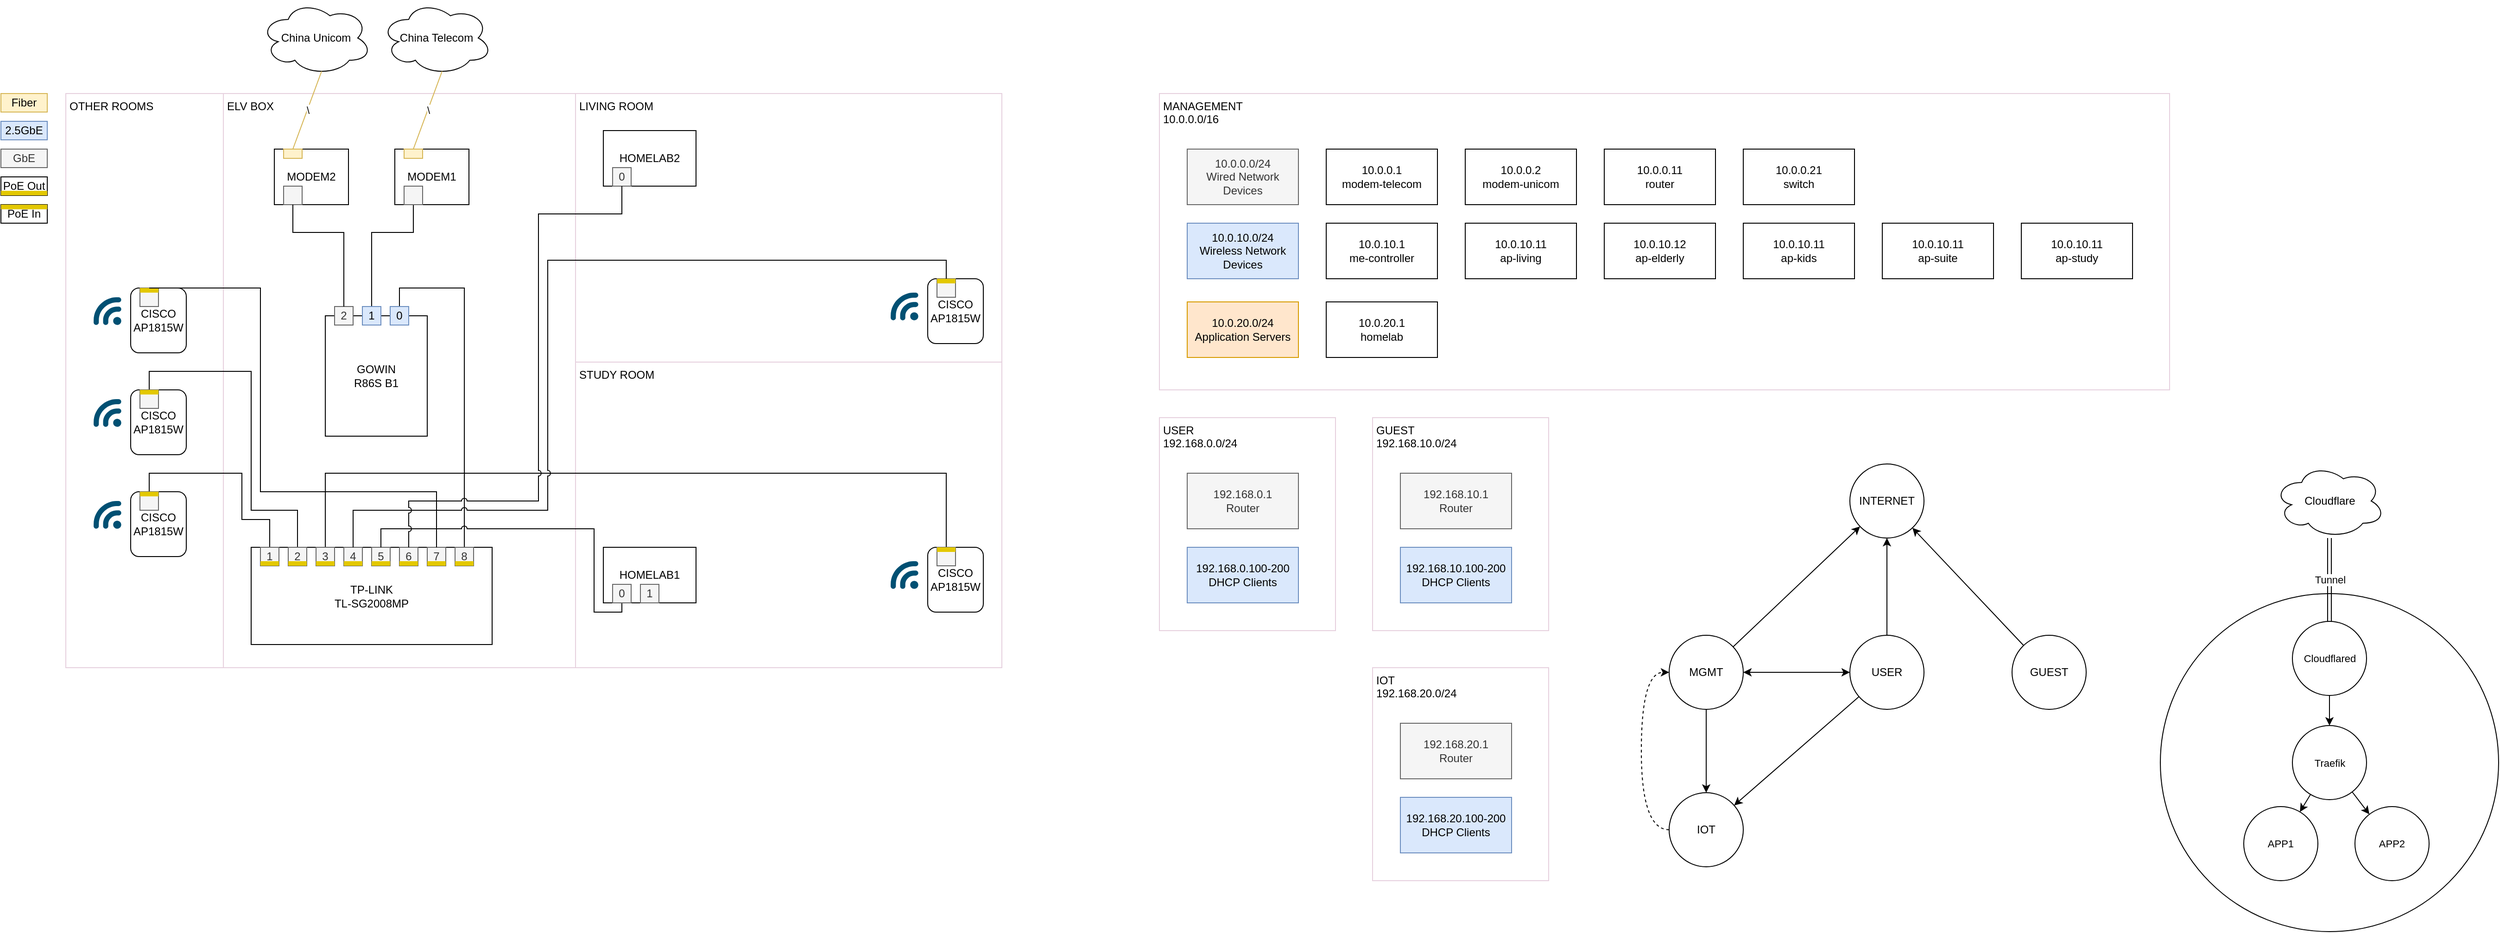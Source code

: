 <mxfile version="26.2.9">
  <diagram name="Page-1" id="4g-qvIRGMt3wK4kJi0Rc">
    <mxGraphModel dx="-912" dy="711" grid="1" gridSize="10" guides="1" tooltips="1" connect="1" arrows="1" fold="1" page="1" pageScale="1" pageWidth="850" pageHeight="1100" math="0" shadow="0">
      <root>
        <mxCell id="0" />
        <mxCell id="1" parent="0" />
        <mxCell id="gCSYJFR2rlIB1pH0KBqx-197" value="OTHER ROOMS" style="rounded=0;whiteSpace=wrap;html=1;verticalAlign=top;align=left;spacingLeft=2;strokeColor=#E6D0DE;" parent="1" vertex="1">
          <mxGeometry x="1810" y="150" width="170" height="620" as="geometry" />
        </mxCell>
        <mxCell id="gCSYJFR2rlIB1pH0KBqx-134" value="STUDY ROOM" style="rounded=0;whiteSpace=wrap;html=1;align=left;verticalAlign=top;spacingLeft=2;strokeColor=#E6D0DE;" parent="1" vertex="1">
          <mxGeometry x="2360" y="440" width="460" height="330" as="geometry" />
        </mxCell>
        <mxCell id="gCSYJFR2rlIB1pH0KBqx-67" value="ELV BOX" style="rounded=0;whiteSpace=wrap;html=1;verticalAlign=top;align=left;spacingLeft=2;strokeColor=#E6D0DE;" parent="1" vertex="1">
          <mxGeometry x="1980" y="150" width="380" height="620" as="geometry" />
        </mxCell>
        <mxCell id="gCSYJFR2rlIB1pH0KBqx-35" value="China Telecom" style="ellipse;shape=cloud;whiteSpace=wrap;html=1;" parent="1" vertex="1">
          <mxGeometry x="2150" y="50" width="120" height="80" as="geometry" />
        </mxCell>
        <mxCell id="gCSYJFR2rlIB1pH0KBqx-36" value="China Unicom" style="ellipse;shape=cloud;whiteSpace=wrap;html=1;" parent="1" vertex="1">
          <mxGeometry x="2020" y="50" width="120" height="80" as="geometry" />
        </mxCell>
        <mxCell id="gCSYJFR2rlIB1pH0KBqx-40" value="\" style="endArrow=none;html=1;rounded=0;entryX=0.55;entryY=0.95;entryDx=0;entryDy=0;entryPerimeter=0;jumpStyle=none;exitX=0.5;exitY=0;exitDx=0;exitDy=0;fillColor=#fff2cc;strokeColor=#d6b656;" parent="1" source="gCSYJFR2rlIB1pH0KBqx-9" target="gCSYJFR2rlIB1pH0KBqx-35" edge="1">
          <mxGeometry width="50" height="50" relative="1" as="geometry">
            <mxPoint x="2265" y="210" as="sourcePoint" />
            <mxPoint x="2195" y="210" as="targetPoint" />
          </mxGeometry>
        </mxCell>
        <mxCell id="gCSYJFR2rlIB1pH0KBqx-42" value="\" style="endArrow=none;html=1;rounded=0;entryX=0.55;entryY=0.95;entryDx=0;entryDy=0;entryPerimeter=0;exitX=0.5;exitY=0;exitDx=0;exitDy=0;jumpStyle=none;strokeColor=#d6b656;fillColor=#fff2cc;" parent="1" source="gCSYJFR2rlIB1pH0KBqx-34" target="gCSYJFR2rlIB1pH0KBqx-36" edge="1">
          <mxGeometry width="50" height="50" relative="1" as="geometry">
            <mxPoint x="1965" y="260" as="sourcePoint" />
            <mxPoint x="1971" y="206" as="targetPoint" />
          </mxGeometry>
        </mxCell>
        <mxCell id="gCSYJFR2rlIB1pH0KBqx-66" style="edgeStyle=orthogonalEdgeStyle;rounded=0;orthogonalLoop=1;jettySize=auto;html=1;exitX=0.5;exitY=0;exitDx=0;exitDy=0;endArrow=none;endFill=0;entryX=0.5;entryY=0;entryDx=0;entryDy=0;" parent="1" source="gCSYJFR2rlIB1pH0KBqx-48" target="gCSYJFR2rlIB1pH0KBqx-64" edge="1">
          <mxGeometry relative="1" as="geometry">
            <mxPoint x="2270" y="350" as="targetPoint" />
            <Array as="points">
              <mxPoint x="2170" y="360" />
              <mxPoint x="2240" y="360" />
            </Array>
          </mxGeometry>
        </mxCell>
        <mxCell id="gCSYJFR2rlIB1pH0KBqx-50" value="Fiber" style="rounded=0;whiteSpace=wrap;html=1;fillColor=#fff2cc;strokeColor=#d6b656;" parent="1" vertex="1">
          <mxGeometry x="1740" y="150" width="50" height="20" as="geometry" />
        </mxCell>
        <mxCell id="gCSYJFR2rlIB1pH0KBqx-51" value="GbE" style="rounded=0;whiteSpace=wrap;html=1;fillColor=#f5f5f5;strokeColor=#666666;fontColor=#333333;" parent="1" vertex="1">
          <mxGeometry x="1740" y="210" width="50" height="20" as="geometry" />
        </mxCell>
        <mxCell id="gCSYJFR2rlIB1pH0KBqx-53" value="2.5GbE" style="rounded=0;whiteSpace=wrap;html=1;fillColor=#dae8fc;strokeColor=#6c8ebf;" parent="1" vertex="1">
          <mxGeometry x="1740" y="180" width="50" height="20" as="geometry" />
        </mxCell>
        <mxCell id="gCSYJFR2rlIB1pH0KBqx-65" value="" style="endArrow=none;html=1;rounded=0;entryX=0.5;entryY=1;entryDx=0;entryDy=0;exitX=0.5;exitY=0;exitDx=0;exitDy=0;edgeStyle=orthogonalEdgeStyle;" parent="1" source="gCSYJFR2rlIB1pH0KBqx-47" target="gCSYJFR2rlIB1pH0KBqx-4" edge="1">
          <mxGeometry width="50" height="50" relative="1" as="geometry">
            <mxPoint x="2150" y="380.0" as="sourcePoint" />
            <mxPoint x="2295" y="450" as="targetPoint" />
            <Array as="points">
              <mxPoint x="2140" y="300" />
              <mxPoint x="2185" y="300" />
            </Array>
          </mxGeometry>
        </mxCell>
        <mxCell id="gCSYJFR2rlIB1pH0KBqx-81" style="edgeStyle=orthogonalEdgeStyle;rounded=0;orthogonalLoop=1;jettySize=auto;html=1;entryX=0.5;entryY=0;entryDx=0;entryDy=0;endArrow=none;endFill=0;exitX=0.5;exitY=0;exitDx=0;exitDy=0;" parent="1" source="cI_q9XtGZudDecXIFazy-21" target="gCSYJFR2rlIB1pH0KBqx-58" edge="1">
          <mxGeometry relative="1" as="geometry">
            <mxPoint x="2430" y="830" as="sourcePoint" />
            <Array as="points">
              <mxPoint x="2760" y="560" />
              <mxPoint x="2090" y="560" />
            </Array>
          </mxGeometry>
        </mxCell>
        <mxCell id="gCSYJFR2rlIB1pH0KBqx-74" style="edgeStyle=orthogonalEdgeStyle;rounded=0;orthogonalLoop=1;jettySize=auto;html=1;entryX=0.5;entryY=0;entryDx=0;entryDy=0;endArrow=none;endFill=0;" parent="1" source="gCSYJFR2rlIB1pH0KBqx-56" target="gCSYJFR2rlIB1pH0KBqx-148" edge="1">
          <mxGeometry relative="1" as="geometry">
            <mxPoint x="1780" y="698.5" as="targetPoint" />
            <Array as="points">
              <mxPoint x="2030" y="610" />
              <mxPoint x="2000" y="610" />
              <mxPoint x="2000" y="560" />
              <mxPoint x="1900" y="560" />
            </Array>
          </mxGeometry>
        </mxCell>
        <mxCell id="gCSYJFR2rlIB1pH0KBqx-75" value="" style="edgeStyle=orthogonalEdgeStyle;rounded=0;orthogonalLoop=1;jettySize=auto;html=1;endArrow=none;endFill=0;entryX=0.5;entryY=0;entryDx=0;entryDy=0;" parent="1" source="gCSYJFR2rlIB1pH0KBqx-59" target="gCSYJFR2rlIB1pH0KBqx-158" edge="1">
          <mxGeometry relative="1" as="geometry">
            <mxPoint x="1780" y="618.5" as="targetPoint" />
            <Array as="points">
              <mxPoint x="2060" y="600" />
              <mxPoint x="2010" y="600" />
              <mxPoint x="2010" y="450" />
              <mxPoint x="1900" y="450" />
            </Array>
          </mxGeometry>
        </mxCell>
        <mxCell id="gCSYJFR2rlIB1pH0KBqx-76" value="" style="group" parent="1" vertex="1" connectable="0">
          <mxGeometry x="2090" y="380" width="110" height="140" as="geometry" />
        </mxCell>
        <mxCell id="gCSYJFR2rlIB1pH0KBqx-45" value="&lt;div&gt;GOWIN&lt;/div&gt;R86S B1" style="rounded=0;whiteSpace=wrap;html=1;" parent="gCSYJFR2rlIB1pH0KBqx-76" vertex="1">
          <mxGeometry y="10" width="110" height="130" as="geometry" />
        </mxCell>
        <mxCell id="gCSYJFR2rlIB1pH0KBqx-46" value="2" style="rounded=0;whiteSpace=wrap;html=1;fillColor=#f5f5f5;strokeColor=#666666;fontColor=#333333;" parent="gCSYJFR2rlIB1pH0KBqx-76" vertex="1">
          <mxGeometry x="10" width="20" height="20" as="geometry" />
        </mxCell>
        <mxCell id="gCSYJFR2rlIB1pH0KBqx-47" value="1" style="rounded=0;whiteSpace=wrap;html=1;fillColor=#dae8fc;strokeColor=#6c8ebf;" parent="gCSYJFR2rlIB1pH0KBqx-76" vertex="1">
          <mxGeometry x="40" width="20" height="20" as="geometry" />
        </mxCell>
        <mxCell id="gCSYJFR2rlIB1pH0KBqx-48" value="0" style="rounded=0;whiteSpace=wrap;html=1;fillColor=#dae8fc;strokeColor=#6c8ebf;" parent="gCSYJFR2rlIB1pH0KBqx-76" vertex="1">
          <mxGeometry x="70" width="20" height="20" as="geometry" />
        </mxCell>
        <mxCell id="gCSYJFR2rlIB1pH0KBqx-77" value="" style="group" parent="1" vertex="1" connectable="0">
          <mxGeometry x="2165" y="200" width="80" height="80" as="geometry" />
        </mxCell>
        <mxCell id="gCSYJFR2rlIB1pH0KBqx-2" value="MODEM1" style="rounded=0;whiteSpace=wrap;html=1;" parent="gCSYJFR2rlIB1pH0KBqx-77" vertex="1">
          <mxGeometry y="10" width="80" height="60" as="geometry" />
        </mxCell>
        <mxCell id="gCSYJFR2rlIB1pH0KBqx-4" value="" style="rounded=0;whiteSpace=wrap;html=1;fillColor=#f5f5f5;strokeColor=#666666;fontColor=#333333;" parent="gCSYJFR2rlIB1pH0KBqx-77" vertex="1">
          <mxGeometry x="10" y="50" width="20" height="20" as="geometry" />
        </mxCell>
        <mxCell id="gCSYJFR2rlIB1pH0KBqx-9" value="" style="rounded=0;whiteSpace=wrap;html=1;fillColor=#fff2cc;strokeColor=#d6b656;" parent="gCSYJFR2rlIB1pH0KBqx-77" vertex="1">
          <mxGeometry x="10" y="10" width="20" height="10" as="geometry" />
        </mxCell>
        <mxCell id="gCSYJFR2rlIB1pH0KBqx-78" value="" style="group;" parent="1" vertex="1" connectable="0">
          <mxGeometry x="2035" y="200" width="80" height="80" as="geometry" />
        </mxCell>
        <mxCell id="gCSYJFR2rlIB1pH0KBqx-31" value="MODEM2" style="rounded=0;whiteSpace=wrap;html=1;" parent="gCSYJFR2rlIB1pH0KBqx-78" vertex="1">
          <mxGeometry y="10" width="80" height="60" as="geometry" />
        </mxCell>
        <mxCell id="gCSYJFR2rlIB1pH0KBqx-32" value="" style="rounded=0;whiteSpace=wrap;html=1;fillColor=#f5f5f5;strokeColor=#666666;fontColor=#333333;" parent="gCSYJFR2rlIB1pH0KBqx-78" vertex="1">
          <mxGeometry x="10" y="50" width="20" height="20" as="geometry" />
        </mxCell>
        <mxCell id="gCSYJFR2rlIB1pH0KBqx-34" value="" style="rounded=0;whiteSpace=wrap;html=1;fillColor=#fff2cc;strokeColor=#d6b656;" parent="gCSYJFR2rlIB1pH0KBqx-78" vertex="1">
          <mxGeometry x="10" y="10" width="20" height="10" as="geometry" />
        </mxCell>
        <mxCell id="gCSYJFR2rlIB1pH0KBqx-80" style="edgeStyle=orthogonalEdgeStyle;rounded=0;orthogonalLoop=1;jettySize=auto;html=1;exitX=0.5;exitY=1;exitDx=0;exitDy=0;entryX=0.5;entryY=0;entryDx=0;entryDy=0;endArrow=none;endFill=0;" parent="1" source="gCSYJFR2rlIB1pH0KBqx-32" target="gCSYJFR2rlIB1pH0KBqx-46" edge="1">
          <mxGeometry relative="1" as="geometry">
            <Array as="points">
              <mxPoint x="2055" y="300" />
              <mxPoint x="2110" y="300" />
            </Array>
            <mxPoint x="2085" y="380.0" as="targetPoint" />
          </mxGeometry>
        </mxCell>
        <mxCell id="gCSYJFR2rlIB1pH0KBqx-83" value="" style="group" parent="1" vertex="1" connectable="0">
          <mxGeometry x="2010" y="630" width="265" height="115" as="geometry" />
        </mxCell>
        <mxCell id="gCSYJFR2rlIB1pH0KBqx-55" value="&lt;div&gt;TP-LINK&lt;/div&gt;TL-SG2008MP" style="rounded=0;whiteSpace=wrap;html=1;" parent="gCSYJFR2rlIB1pH0KBqx-83" vertex="1">
          <mxGeometry y="10" width="260" height="105" as="geometry" />
        </mxCell>
        <mxCell id="gCSYJFR2rlIB1pH0KBqx-56" value="1" style="rounded=0;whiteSpace=wrap;html=1;fillColor=#f5f5f5;strokeColor=#666666;fontColor=#333333;" parent="gCSYJFR2rlIB1pH0KBqx-83" vertex="1">
          <mxGeometry x="10" y="10" width="20" height="20" as="geometry" />
        </mxCell>
        <mxCell id="gCSYJFR2rlIB1pH0KBqx-58" value="3" style="rounded=0;whiteSpace=wrap;html=1;fillColor=#f5f5f5;strokeColor=#666666;fontColor=#333333;" parent="gCSYJFR2rlIB1pH0KBqx-83" vertex="1">
          <mxGeometry x="70" y="10" width="20" height="20" as="geometry" />
        </mxCell>
        <mxCell id="gCSYJFR2rlIB1pH0KBqx-59" value="2" style="rounded=0;whiteSpace=wrap;html=1;fillColor=#f5f5f5;strokeColor=#666666;fontColor=#333333;" parent="gCSYJFR2rlIB1pH0KBqx-83" vertex="1">
          <mxGeometry x="40" y="10" width="20" height="20" as="geometry" />
        </mxCell>
        <mxCell id="gCSYJFR2rlIB1pH0KBqx-60" value="4" style="rounded=0;whiteSpace=wrap;html=1;fillColor=#f5f5f5;strokeColor=#666666;fontColor=#333333;" parent="gCSYJFR2rlIB1pH0KBqx-83" vertex="1">
          <mxGeometry x="100" y="10" width="20" height="20" as="geometry" />
        </mxCell>
        <mxCell id="gCSYJFR2rlIB1pH0KBqx-61" value="5" style="rounded=0;whiteSpace=wrap;html=1;fillColor=#f5f5f5;strokeColor=#666666;fontColor=#333333;" parent="gCSYJFR2rlIB1pH0KBqx-83" vertex="1">
          <mxGeometry x="130" y="10" width="20" height="20" as="geometry" />
        </mxCell>
        <mxCell id="gCSYJFR2rlIB1pH0KBqx-62" value="7" style="rounded=0;whiteSpace=wrap;html=1;fillColor=#f5f5f5;strokeColor=#666666;fontColor=#333333;" parent="gCSYJFR2rlIB1pH0KBqx-83" vertex="1">
          <mxGeometry x="190" y="10" width="20" height="20" as="geometry" />
        </mxCell>
        <mxCell id="gCSYJFR2rlIB1pH0KBqx-63" value="6" style="rounded=0;whiteSpace=wrap;html=1;fillColor=#f5f5f5;strokeColor=#666666;fontColor=#333333;" parent="gCSYJFR2rlIB1pH0KBqx-83" vertex="1">
          <mxGeometry x="160" y="10" width="20" height="20" as="geometry" />
        </mxCell>
        <mxCell id="gCSYJFR2rlIB1pH0KBqx-64" value="8" style="rounded=0;whiteSpace=wrap;html=1;fillColor=#f5f5f5;strokeColor=#666666;fontColor=#333333;" parent="gCSYJFR2rlIB1pH0KBqx-83" vertex="1">
          <mxGeometry x="220" y="10" width="20" height="20" as="geometry" />
        </mxCell>
        <mxCell id="gCSYJFR2rlIB1pH0KBqx-96" value="" style="rounded=0;whiteSpace=wrap;html=1;fillColor=#e3c800;strokeColor=none;fontColor=#000000;" parent="gCSYJFR2rlIB1pH0KBqx-83" vertex="1">
          <mxGeometry x="10" y="25" width="20" height="5" as="geometry" />
        </mxCell>
        <mxCell id="gCSYJFR2rlIB1pH0KBqx-97" value="" style="rounded=0;whiteSpace=wrap;html=1;fillColor=#e3c800;strokeColor=none;fontColor=#000000;" parent="gCSYJFR2rlIB1pH0KBqx-83" vertex="1">
          <mxGeometry x="40" y="25" width="20" height="5" as="geometry" />
        </mxCell>
        <mxCell id="gCSYJFR2rlIB1pH0KBqx-98" value="" style="rounded=0;whiteSpace=wrap;html=1;fillColor=#e3c800;strokeColor=none;fontColor=#000000;" parent="gCSYJFR2rlIB1pH0KBqx-83" vertex="1">
          <mxGeometry x="70" y="25" width="20" height="5" as="geometry" />
        </mxCell>
        <mxCell id="gCSYJFR2rlIB1pH0KBqx-99" value="" style="rounded=0;whiteSpace=wrap;html=1;fillColor=#e3c800;strokeColor=none;fontColor=#000000;" parent="gCSYJFR2rlIB1pH0KBqx-83" vertex="1">
          <mxGeometry x="100" y="25" width="20" height="5" as="geometry" />
        </mxCell>
        <mxCell id="cI_q9XtGZudDecXIFazy-37" value="" style="rounded=0;whiteSpace=wrap;html=1;fillColor=#e3c800;strokeColor=none;fontColor=#000000;" parent="gCSYJFR2rlIB1pH0KBqx-83" vertex="1">
          <mxGeometry x="130" y="25" width="20" height="5" as="geometry" />
        </mxCell>
        <mxCell id="cI_q9XtGZudDecXIFazy-38" value="" style="rounded=0;whiteSpace=wrap;html=1;fillColor=#e3c800;strokeColor=none;fontColor=#000000;" parent="gCSYJFR2rlIB1pH0KBqx-83" vertex="1">
          <mxGeometry x="160" y="25" width="20" height="5" as="geometry" />
        </mxCell>
        <mxCell id="cI_q9XtGZudDecXIFazy-39" value="" style="rounded=0;whiteSpace=wrap;html=1;fillColor=#e3c800;strokeColor=none;fontColor=#000000;" parent="gCSYJFR2rlIB1pH0KBqx-83" vertex="1">
          <mxGeometry x="190" y="25" width="20" height="5" as="geometry" />
        </mxCell>
        <mxCell id="cI_q9XtGZudDecXIFazy-40" value="" style="rounded=0;whiteSpace=wrap;html=1;fillColor=#e3c800;strokeColor=none;fontColor=#000000;" parent="gCSYJFR2rlIB1pH0KBqx-83" vertex="1">
          <mxGeometry x="220" y="25" width="20" height="5" as="geometry" />
        </mxCell>
        <mxCell id="gCSYJFR2rlIB1pH0KBqx-198" value="LIVING ROOM" style="rounded=0;whiteSpace=wrap;html=1;align=left;verticalAlign=top;spacingLeft=2;strokeColor=#E6D0DE;" parent="1" vertex="1">
          <mxGeometry x="2360" y="150" width="460" height="290" as="geometry" />
        </mxCell>
        <mxCell id="gCSYJFR2rlIB1pH0KBqx-199" value="" style="group" parent="1" vertex="1" connectable="0">
          <mxGeometry x="2700" y="340" width="100" height="80" as="geometry" />
        </mxCell>
        <mxCell id="gCSYJFR2rlIB1pH0KBqx-139" value="" style="group" parent="gCSYJFR2rlIB1pH0KBqx-199" vertex="1" connectable="0">
          <mxGeometry x="40" width="60" height="80" as="geometry" />
        </mxCell>
        <mxCell id="gCSYJFR2rlIB1pH0KBqx-135" value="&lt;div&gt;&lt;span style=&quot;background-color: initial;&quot;&gt;CISCO&lt;/span&gt;&lt;/div&gt;&lt;div&gt;&lt;span style=&quot;background-color: initial;&quot;&gt;AP&lt;/span&gt;&lt;span style=&quot;background-color: initial;&quot;&gt;1815W&lt;/span&gt;&lt;/div&gt;" style="rounded=1;whiteSpace=wrap;html=1;" parent="gCSYJFR2rlIB1pH0KBqx-139" vertex="1">
          <mxGeometry y="10" width="60" height="70" as="geometry" />
        </mxCell>
        <mxCell id="gCSYJFR2rlIB1pH0KBqx-138" value="" style="group" parent="gCSYJFR2rlIB1pH0KBqx-139" vertex="1" connectable="0">
          <mxGeometry x="10" y="10" width="20" height="20" as="geometry" />
        </mxCell>
        <mxCell id="gCSYJFR2rlIB1pH0KBqx-136" value="" style="rounded=0;whiteSpace=wrap;html=1;fillColor=#f5f5f5;strokeColor=#666666;fontColor=#333333;" parent="gCSYJFR2rlIB1pH0KBqx-138" vertex="1">
          <mxGeometry width="20" height="20" as="geometry" />
        </mxCell>
        <mxCell id="cI_q9XtGZudDecXIFazy-45" value="" style="rounded=0;whiteSpace=wrap;html=1;fillColor=#e3c800;strokeColor=none;fontColor=#000000;" parent="gCSYJFR2rlIB1pH0KBqx-138" vertex="1">
          <mxGeometry width="20" height="5" as="geometry" />
        </mxCell>
        <mxCell id="gCSYJFR2rlIB1pH0KBqx-160" value="" style="points=[[0.005,0.09,0],[0.08,0,0],[0.76,0.25,0],[1,0.92,0],[0.91,0.995,0],[0.57,0.995,0],[0.045,0.955,0],[0.005,0.43,0]];verticalLabelPosition=bottom;sketch=0;html=1;verticalAlign=top;aspect=fixed;align=center;pointerEvents=1;shape=mxgraph.cisco19.3g_4g_indicator;fillColor=#005073;strokeColor=none;rotation=-90;" parent="gCSYJFR2rlIB1pH0KBqx-199" vertex="1">
          <mxGeometry y="25" width="30" height="30" as="geometry" />
        </mxCell>
        <mxCell id="gCSYJFR2rlIB1pH0KBqx-82" style="edgeStyle=orthogonalEdgeStyle;rounded=0;orthogonalLoop=1;jettySize=auto;html=1;endArrow=none;endFill=0;exitX=0.5;exitY=0;exitDx=0;exitDy=0;jumpStyle=arc;" parent="1" source="gCSYJFR2rlIB1pH0KBqx-136" target="gCSYJFR2rlIB1pH0KBqx-60" edge="1">
          <mxGeometry relative="1" as="geometry">
            <mxPoint x="1560" y="360" as="sourcePoint" />
            <Array as="points">
              <mxPoint x="2760" y="330" />
              <mxPoint x="2330" y="330" />
              <mxPoint x="2330" y="600" />
              <mxPoint x="2120" y="600" />
            </Array>
          </mxGeometry>
        </mxCell>
        <mxCell id="gCSYJFR2rlIB1pH0KBqx-206" value="" style="group" parent="1" vertex="1" connectable="0">
          <mxGeometry x="2390" y="190" width="100" height="70" as="geometry" />
        </mxCell>
        <mxCell id="gCSYJFR2rlIB1pH0KBqx-203" value="" style="group" parent="gCSYJFR2rlIB1pH0KBqx-206" vertex="1" connectable="0">
          <mxGeometry width="100" height="60" as="geometry" />
        </mxCell>
        <mxCell id="gCSYJFR2rlIB1pH0KBqx-182" value="HOMELAB2" style="rounded=0;whiteSpace=wrap;html=1;" parent="gCSYJFR2rlIB1pH0KBqx-203" vertex="1">
          <mxGeometry width="100" height="60" as="geometry" />
        </mxCell>
        <mxCell id="gCSYJFR2rlIB1pH0KBqx-178" value="0" style="rounded=0;whiteSpace=wrap;html=1;fillColor=#f5f5f5;strokeColor=#666666;fontColor=#333333;" parent="gCSYJFR2rlIB1pH0KBqx-203" vertex="1">
          <mxGeometry x="10" y="40" width="20" height="20" as="geometry" />
        </mxCell>
        <mxCell id="gCSYJFR2rlIB1pH0KBqx-207" value="" style="group" parent="1" vertex="1" connectable="0">
          <mxGeometry x="1840" y="460" width="100" height="80" as="geometry" />
        </mxCell>
        <mxCell id="gCSYJFR2rlIB1pH0KBqx-155" value="" style="group" parent="gCSYJFR2rlIB1pH0KBqx-207" vertex="1" connectable="0">
          <mxGeometry x="40" width="60" height="80" as="geometry" />
        </mxCell>
        <mxCell id="gCSYJFR2rlIB1pH0KBqx-156" value="&lt;div&gt;&lt;span style=&quot;background-color: initial;&quot;&gt;CISCO&lt;/span&gt;&lt;/div&gt;&lt;div&gt;&lt;span style=&quot;background-color: initial;&quot;&gt;AP&lt;/span&gt;&lt;span style=&quot;background-color: initial;&quot;&gt;1815W&lt;/span&gt;&lt;/div&gt;" style="rounded=1;whiteSpace=wrap;html=1;" parent="gCSYJFR2rlIB1pH0KBqx-155" vertex="1">
          <mxGeometry y="10" width="60" height="70" as="geometry" />
        </mxCell>
        <mxCell id="gCSYJFR2rlIB1pH0KBqx-157" value="" style="group" parent="gCSYJFR2rlIB1pH0KBqx-155" vertex="1" connectable="0">
          <mxGeometry x="10" y="10" width="20" height="20" as="geometry" />
        </mxCell>
        <mxCell id="gCSYJFR2rlIB1pH0KBqx-158" value="" style="rounded=0;whiteSpace=wrap;html=1;fillColor=#f5f5f5;strokeColor=#666666;fontColor=#333333;" parent="gCSYJFR2rlIB1pH0KBqx-157" vertex="1">
          <mxGeometry width="20" height="20" as="geometry" />
        </mxCell>
        <mxCell id="cI_q9XtGZudDecXIFazy-41" value="" style="rounded=0;whiteSpace=wrap;html=1;fillColor=#e3c800;strokeColor=none;fontColor=#000000;" parent="gCSYJFR2rlIB1pH0KBqx-157" vertex="1">
          <mxGeometry width="20" height="5" as="geometry" />
        </mxCell>
        <mxCell id="gCSYJFR2rlIB1pH0KBqx-164" value="" style="points=[[0.005,0.09,0],[0.08,0,0],[0.76,0.25,0],[1,0.92,0],[0.91,0.995,0],[0.57,0.995,0],[0.045,0.955,0],[0.005,0.43,0]];verticalLabelPosition=bottom;sketch=0;html=1;verticalAlign=top;aspect=fixed;align=center;pointerEvents=1;shape=mxgraph.cisco19.3g_4g_indicator;fillColor=#005073;strokeColor=none;rotation=-90;" parent="gCSYJFR2rlIB1pH0KBqx-207" vertex="1">
          <mxGeometry y="20" width="30" height="30" as="geometry" />
        </mxCell>
        <mxCell id="gCSYJFR2rlIB1pH0KBqx-208" value="" style="group" parent="1" vertex="1" connectable="0">
          <mxGeometry x="1840" y="350" width="100" height="80" as="geometry" />
        </mxCell>
        <mxCell id="gCSYJFR2rlIB1pH0KBqx-150" value="" style="group" parent="gCSYJFR2rlIB1pH0KBqx-208" vertex="1" connectable="0">
          <mxGeometry x="40" width="60" height="80" as="geometry" />
        </mxCell>
        <mxCell id="gCSYJFR2rlIB1pH0KBqx-151" value="&lt;div&gt;&lt;span style=&quot;background-color: initial;&quot;&gt;CISCO&lt;/span&gt;&lt;/div&gt;&lt;div&gt;&lt;span style=&quot;background-color: initial;&quot;&gt;AP&lt;/span&gt;&lt;span style=&quot;background-color: initial;&quot;&gt;1815W&lt;/span&gt;&lt;/div&gt;" style="rounded=1;whiteSpace=wrap;html=1;" parent="gCSYJFR2rlIB1pH0KBqx-150" vertex="1">
          <mxGeometry y="10" width="60" height="70" as="geometry" />
        </mxCell>
        <mxCell id="gCSYJFR2rlIB1pH0KBqx-152" value="" style="group" parent="gCSYJFR2rlIB1pH0KBqx-150" vertex="1" connectable="0">
          <mxGeometry x="10" y="10" width="30" height="20" as="geometry" />
        </mxCell>
        <mxCell id="gCSYJFR2rlIB1pH0KBqx-153" value="" style="rounded=0;whiteSpace=wrap;html=1;fillColor=#f5f5f5;strokeColor=#666666;fontColor=#333333;" parent="gCSYJFR2rlIB1pH0KBqx-152" vertex="1">
          <mxGeometry width="20" height="20" as="geometry" />
        </mxCell>
        <mxCell id="cI_q9XtGZudDecXIFazy-43" value="" style="rounded=0;whiteSpace=wrap;html=1;fillColor=#e3c800;strokeColor=none;fontColor=#000000;" parent="gCSYJFR2rlIB1pH0KBqx-152" vertex="1">
          <mxGeometry width="20" height="5" as="geometry" />
        </mxCell>
        <mxCell id="gCSYJFR2rlIB1pH0KBqx-163" value="" style="points=[[0.005,0.09,0],[0.08,0,0],[0.76,0.25,0],[1,0.92,0],[0.91,0.995,0],[0.57,0.995,0],[0.045,0.955,0],[0.005,0.43,0]];verticalLabelPosition=bottom;sketch=0;html=1;verticalAlign=top;aspect=fixed;align=center;pointerEvents=1;shape=mxgraph.cisco19.3g_4g_indicator;fillColor=#005073;strokeColor=none;rotation=-90;" parent="gCSYJFR2rlIB1pH0KBqx-208" vertex="1">
          <mxGeometry y="20" width="30" height="30" as="geometry" />
        </mxCell>
        <mxCell id="gCSYJFR2rlIB1pH0KBqx-209" value="" style="group" parent="1" vertex="1" connectable="0">
          <mxGeometry x="1840" y="570" width="100" height="80" as="geometry" />
        </mxCell>
        <mxCell id="gCSYJFR2rlIB1pH0KBqx-145" value="" style="group" parent="gCSYJFR2rlIB1pH0KBqx-209" vertex="1" connectable="0">
          <mxGeometry x="40" width="60" height="80" as="geometry" />
        </mxCell>
        <mxCell id="gCSYJFR2rlIB1pH0KBqx-146" value="&lt;div&gt;&lt;span style=&quot;background-color: initial;&quot;&gt;CISCO&lt;/span&gt;&lt;/div&gt;&lt;div&gt;&lt;span style=&quot;background-color: initial;&quot;&gt;AP&lt;/span&gt;&lt;span style=&quot;background-color: initial;&quot;&gt;1815W&lt;/span&gt;&lt;/div&gt;" style="rounded=1;whiteSpace=wrap;html=1;" parent="gCSYJFR2rlIB1pH0KBqx-145" vertex="1">
          <mxGeometry y="10" width="60" height="70" as="geometry" />
        </mxCell>
        <mxCell id="gCSYJFR2rlIB1pH0KBqx-148" value="" style="rounded=0;whiteSpace=wrap;html=1;fillColor=#f5f5f5;strokeColor=#666666;fontColor=#333333;" parent="gCSYJFR2rlIB1pH0KBqx-145" vertex="1">
          <mxGeometry x="10" y="10" width="20" height="20" as="geometry" />
        </mxCell>
        <mxCell id="cI_q9XtGZudDecXIFazy-32" value="" style="rounded=0;whiteSpace=wrap;html=1;fillColor=#e3c800;strokeColor=none;fontColor=#000000;" parent="gCSYJFR2rlIB1pH0KBqx-145" vertex="1">
          <mxGeometry x="10" y="10" width="20" height="5" as="geometry" />
        </mxCell>
        <mxCell id="gCSYJFR2rlIB1pH0KBqx-162" value="" style="points=[[0.005,0.09,0],[0.08,0,0],[0.76,0.25,0],[1,0.92,0],[0.91,0.995,0],[0.57,0.995,0],[0.045,0.955,0],[0.005,0.43,0]];verticalLabelPosition=bottom;sketch=0;html=1;verticalAlign=top;aspect=fixed;align=center;pointerEvents=1;shape=mxgraph.cisco19.3g_4g_indicator;fillColor=#005073;strokeColor=none;rotation=-90;" parent="gCSYJFR2rlIB1pH0KBqx-209" vertex="1">
          <mxGeometry y="20" width="30" height="30" as="geometry" />
        </mxCell>
        <mxCell id="_nuKpFcRwChfDBv7VMUc-1" value="MANAGEMENT&lt;div&gt;10.0.0.0/16&lt;/div&gt;" style="rounded=0;whiteSpace=wrap;html=1;verticalAlign=top;align=left;spacingLeft=2;strokeColor=#E6D0DE;" parent="1" vertex="1">
          <mxGeometry x="2990" y="150" width="1090" height="320" as="geometry" />
        </mxCell>
        <mxCell id="_nuKpFcRwChfDBv7VMUc-2" value="10.0.0.11&lt;br&gt;&lt;div&gt;router&lt;/div&gt;" style="rounded=0;whiteSpace=wrap;html=1;" parent="1" vertex="1">
          <mxGeometry x="3470" y="210" width="120" height="60" as="geometry" />
        </mxCell>
        <mxCell id="_nuKpFcRwChfDBv7VMUc-3" value="10.0.0.21&lt;div&gt;switch&lt;/div&gt;" style="rounded=0;whiteSpace=wrap;html=1;" parent="1" vertex="1">
          <mxGeometry x="3620" y="210" width="120" height="60" as="geometry" />
        </mxCell>
        <mxCell id="_nuKpFcRwChfDBv7VMUc-4" value="&lt;div&gt;&lt;div&gt;10.0.0.1&lt;/div&gt;&lt;div&gt;modem-telecom&lt;/div&gt;&lt;/div&gt;" style="rounded=0;whiteSpace=wrap;html=1;" parent="1" vertex="1">
          <mxGeometry x="3170" y="210" width="120" height="60" as="geometry" />
        </mxCell>
        <mxCell id="_nuKpFcRwChfDBv7VMUc-5" value="&lt;div&gt;10.0.0.2&lt;/div&gt;&lt;div&gt;modem-unicom&lt;/div&gt;" style="rounded=0;whiteSpace=wrap;html=1;" parent="1" vertex="1">
          <mxGeometry x="3320" y="210" width="120" height="60" as="geometry" />
        </mxCell>
        <mxCell id="_nuKpFcRwChfDBv7VMUc-6" value="10.0.10.1&lt;div&gt;me-controller&lt;/div&gt;" style="rounded=0;whiteSpace=wrap;html=1;" parent="1" vertex="1">
          <mxGeometry x="3170" y="290" width="120" height="60" as="geometry" />
        </mxCell>
        <mxCell id="_nuKpFcRwChfDBv7VMUc-7" value="10.0.10.0/24&lt;div&gt;Wireless Network Devices&lt;/div&gt;" style="rounded=0;whiteSpace=wrap;html=1;fillColor=#dae8fc;strokeColor=#6c8ebf;" parent="1" vertex="1">
          <mxGeometry x="3020" y="290" width="120" height="60" as="geometry" />
        </mxCell>
        <mxCell id="_nuKpFcRwChfDBv7VMUc-12" value="10.0.20.0/24&lt;div&gt;Application Servers&lt;/div&gt;" style="rounded=0;whiteSpace=wrap;html=1;fillColor=#ffe6cc;strokeColor=#d79b00;" parent="1" vertex="1">
          <mxGeometry x="3020" y="375" width="120" height="60" as="geometry" />
        </mxCell>
        <mxCell id="_nuKpFcRwChfDBv7VMUc-13" value="10.0.0.0/24&lt;div&gt;Wired Network Devices&lt;/div&gt;" style="rounded=0;whiteSpace=wrap;html=1;fillColor=#f5f5f5;fontColor=#333333;strokeColor=#666666;" parent="1" vertex="1">
          <mxGeometry x="3020" y="210" width="120" height="60" as="geometry" />
        </mxCell>
        <mxCell id="_nuKpFcRwChfDBv7VMUc-14" value="10.0.10.11&lt;div&gt;ap-living&lt;/div&gt;" style="rounded=0;whiteSpace=wrap;html=1;" parent="1" vertex="1">
          <mxGeometry x="3320" y="290" width="120" height="60" as="geometry" />
        </mxCell>
        <mxCell id="_nuKpFcRwChfDBv7VMUc-15" value="10.0.10.12&lt;div&gt;ap-elderly&lt;/div&gt;" style="rounded=0;whiteSpace=wrap;html=1;" parent="1" vertex="1">
          <mxGeometry x="3470" y="290" width="120" height="60" as="geometry" />
        </mxCell>
        <mxCell id="_nuKpFcRwChfDBv7VMUc-16" value="10.0.10.11&lt;div&gt;ap-kids&lt;/div&gt;" style="rounded=0;whiteSpace=wrap;html=1;" parent="1" vertex="1">
          <mxGeometry x="3620" y="290" width="120" height="60" as="geometry" />
        </mxCell>
        <mxCell id="_nuKpFcRwChfDBv7VMUc-17" value="10.0.10.11&lt;div&gt;ap-suite&lt;/div&gt;" style="rounded=0;whiteSpace=wrap;html=1;" parent="1" vertex="1">
          <mxGeometry x="3770" y="290" width="120" height="60" as="geometry" />
        </mxCell>
        <mxCell id="_nuKpFcRwChfDBv7VMUc-18" value="10.0.10.11&lt;div&gt;ap-study&lt;/div&gt;" style="rounded=0;whiteSpace=wrap;html=1;" parent="1" vertex="1">
          <mxGeometry x="3920" y="290" width="120" height="60" as="geometry" />
        </mxCell>
        <mxCell id="_nuKpFcRwChfDBv7VMUc-19" value="10.0.20.1&lt;div&gt;homelab&lt;/div&gt;" style="rounded=0;whiteSpace=wrap;html=1;" parent="1" vertex="1">
          <mxGeometry x="3170" y="375" width="120" height="60" as="geometry" />
        </mxCell>
        <mxCell id="_nuKpFcRwChfDBv7VMUc-20" value="USER&lt;div&gt;&lt;span style=&quot;background-color: transparent; color: light-dark(rgb(0, 0, 0), rgb(255, 255, 255));&quot;&gt;192.168.0.0/24&lt;/span&gt;&lt;/div&gt;" style="rounded=0;whiteSpace=wrap;html=1;verticalAlign=top;align=left;spacingLeft=2;strokeColor=#E6D0DE;" parent="1" vertex="1">
          <mxGeometry x="2990" y="500" width="190" height="230" as="geometry" />
        </mxCell>
        <mxCell id="_nuKpFcRwChfDBv7VMUc-21" value="192.168.0.100-200&lt;div&gt;DHCP Clients&lt;/div&gt;" style="rounded=0;whiteSpace=wrap;html=1;fillColor=#dae8fc;strokeColor=#6c8ebf;" parent="1" vertex="1">
          <mxGeometry x="3020" y="640" width="120" height="60" as="geometry" />
        </mxCell>
        <mxCell id="_nuKpFcRwChfDBv7VMUc-22" value="192.168.0.1&lt;div&gt;Router&lt;/div&gt;" style="rounded=0;whiteSpace=wrap;html=1;fillColor=#f5f5f5;fontColor=#333333;strokeColor=#666666;" parent="1" vertex="1">
          <mxGeometry x="3020" y="560" width="120" height="60" as="geometry" />
        </mxCell>
        <mxCell id="_nuKpFcRwChfDBv7VMUc-24" value="GUEST&lt;br&gt;&lt;div&gt;&lt;span style=&quot;background-color: transparent; color: light-dark(rgb(0, 0, 0), rgb(255, 255, 255));&quot;&gt;192.168.10.0/24&lt;/span&gt;&lt;/div&gt;" style="rounded=0;whiteSpace=wrap;html=1;verticalAlign=top;align=left;spacingLeft=2;strokeColor=#E6D0DE;" parent="1" vertex="1">
          <mxGeometry x="3220" y="500" width="190" height="230" as="geometry" />
        </mxCell>
        <mxCell id="_nuKpFcRwChfDBv7VMUc-25" value="192.168.10.100-200&lt;div&gt;DHCP Clients&lt;/div&gt;" style="rounded=0;whiteSpace=wrap;html=1;fillColor=#dae8fc;strokeColor=#6c8ebf;" parent="1" vertex="1">
          <mxGeometry x="3250" y="640" width="120" height="60" as="geometry" />
        </mxCell>
        <mxCell id="_nuKpFcRwChfDBv7VMUc-26" value="192.168.10.1&lt;div&gt;Router&lt;/div&gt;" style="rounded=0;whiteSpace=wrap;html=1;fillColor=#f5f5f5;fontColor=#333333;strokeColor=#666666;" parent="1" vertex="1">
          <mxGeometry x="3250" y="560" width="120" height="60" as="geometry" />
        </mxCell>
        <mxCell id="_nuKpFcRwChfDBv7VMUc-28" value="IOT&lt;br&gt;&lt;div&gt;&lt;span style=&quot;background-color: transparent; color: light-dark(rgb(0, 0, 0), rgb(255, 255, 255));&quot;&gt;192.168.20.0/24&lt;/span&gt;&lt;/div&gt;" style="rounded=0;whiteSpace=wrap;html=1;verticalAlign=top;align=left;spacingLeft=2;strokeColor=#E6D0DE;" parent="1" vertex="1">
          <mxGeometry x="3220" y="770" width="190" height="230" as="geometry" />
        </mxCell>
        <mxCell id="_nuKpFcRwChfDBv7VMUc-29" value="192.168.20.100-200&lt;div&gt;DHCP Clients&lt;/div&gt;" style="rounded=0;whiteSpace=wrap;html=1;fillColor=#dae8fc;strokeColor=#6c8ebf;" parent="1" vertex="1">
          <mxGeometry x="3250" y="910" width="120" height="60" as="geometry" />
        </mxCell>
        <mxCell id="_nuKpFcRwChfDBv7VMUc-30" value="192.168.20.1&lt;div&gt;Router&lt;/div&gt;" style="rounded=0;whiteSpace=wrap;html=1;fillColor=#f5f5f5;fontColor=#333333;strokeColor=#666666;" parent="1" vertex="1">
          <mxGeometry x="3250" y="830" width="120" height="60" as="geometry" />
        </mxCell>
        <mxCell id="_nuKpFcRwChfDBv7VMUc-38" value="" style="rounded=0;orthogonalLoop=1;jettySize=auto;html=1;" parent="1" source="_nuKpFcRwChfDBv7VMUc-31" target="_nuKpFcRwChfDBv7VMUc-35" edge="1">
          <mxGeometry relative="1" as="geometry" />
        </mxCell>
        <mxCell id="_nuKpFcRwChfDBv7VMUc-31" value="MGMT" style="ellipse;whiteSpace=wrap;html=1;aspect=fixed;" parent="1" vertex="1">
          <mxGeometry x="3540" y="735" width="80" height="80" as="geometry" />
        </mxCell>
        <mxCell id="_nuKpFcRwChfDBv7VMUc-36" value="" style="rounded=0;orthogonalLoop=1;jettySize=auto;html=1;" parent="1" source="_nuKpFcRwChfDBv7VMUc-32" target="_nuKpFcRwChfDBv7VMUc-35" edge="1">
          <mxGeometry relative="1" as="geometry" />
        </mxCell>
        <mxCell id="_nuKpFcRwChfDBv7VMUc-50" value="" style="edgeStyle=none;shape=connector;rounded=0;orthogonalLoop=1;jettySize=auto;html=1;strokeColor=default;align=center;verticalAlign=middle;fontFamily=Helvetica;fontSize=11;fontColor=default;labelBackgroundColor=default;endArrow=classic;startArrow=classic;startFill=1;" parent="1" source="_nuKpFcRwChfDBv7VMUc-32" target="_nuKpFcRwChfDBv7VMUc-31" edge="1">
          <mxGeometry relative="1" as="geometry">
            <mxPoint x="3620" y="775" as="targetPoint" />
          </mxGeometry>
        </mxCell>
        <mxCell id="RAc2juRHAxxWC5oczd6d-6" style="rounded=0;orthogonalLoop=1;jettySize=auto;html=1;" parent="1" source="_nuKpFcRwChfDBv7VMUc-32" target="_nuKpFcRwChfDBv7VMUc-34" edge="1">
          <mxGeometry relative="1" as="geometry" />
        </mxCell>
        <mxCell id="_nuKpFcRwChfDBv7VMUc-32" value="USER" style="ellipse;whiteSpace=wrap;html=1;aspect=fixed;" parent="1" vertex="1">
          <mxGeometry x="3735" y="735" width="80" height="80" as="geometry" />
        </mxCell>
        <mxCell id="_nuKpFcRwChfDBv7VMUc-40" value="" style="edgeStyle=none;shape=connector;rounded=0;orthogonalLoop=1;jettySize=auto;html=1;strokeColor=default;align=center;verticalAlign=middle;fontFamily=Helvetica;fontSize=11;fontColor=default;labelBackgroundColor=default;endArrow=classic;" parent="1" source="_nuKpFcRwChfDBv7VMUc-33" target="_nuKpFcRwChfDBv7VMUc-35" edge="1">
          <mxGeometry relative="1" as="geometry" />
        </mxCell>
        <mxCell id="_nuKpFcRwChfDBv7VMUc-33" value="GUEST" style="ellipse;whiteSpace=wrap;html=1;aspect=fixed;" parent="1" vertex="1">
          <mxGeometry x="3910" y="735" width="80" height="80" as="geometry" />
        </mxCell>
        <mxCell id="RAc2juRHAxxWC5oczd6d-9" style="edgeStyle=orthogonalEdgeStyle;rounded=0;orthogonalLoop=1;jettySize=auto;html=1;entryX=0;entryY=0.5;entryDx=0;entryDy=0;curved=1;dashed=1;" parent="1" source="_nuKpFcRwChfDBv7VMUc-34" target="_nuKpFcRwChfDBv7VMUc-31" edge="1">
          <mxGeometry relative="1" as="geometry">
            <Array as="points">
              <mxPoint x="3510" y="945" />
              <mxPoint x="3510" y="775" />
            </Array>
          </mxGeometry>
        </mxCell>
        <mxCell id="_nuKpFcRwChfDBv7VMUc-34" value="IOT" style="ellipse;whiteSpace=wrap;html=1;aspect=fixed;" parent="1" vertex="1">
          <mxGeometry x="3540" y="905" width="80" height="80" as="geometry" />
        </mxCell>
        <mxCell id="_nuKpFcRwChfDBv7VMUc-35" value="INTERNET" style="ellipse;whiteSpace=wrap;html=1;aspect=fixed;" parent="1" vertex="1">
          <mxGeometry x="3735" y="550" width="80" height="80" as="geometry" />
        </mxCell>
        <mxCell id="_nuKpFcRwChfDBv7VMUc-54" value="" style="edgeStyle=none;shape=connector;rounded=0;orthogonalLoop=1;jettySize=auto;html=1;strokeColor=default;align=center;verticalAlign=middle;fontFamily=Helvetica;fontSize=11;fontColor=default;labelBackgroundColor=default;endArrow=classic;" parent="1" source="_nuKpFcRwChfDBv7VMUc-31" target="_nuKpFcRwChfDBv7VMUc-34" edge="1">
          <mxGeometry relative="1" as="geometry">
            <mxPoint x="3580" y="815" as="sourcePoint" />
            <mxPoint as="offset" />
          </mxGeometry>
        </mxCell>
        <mxCell id="_nuKpFcRwChfDBv7VMUc-55" value="" style="ellipse;whiteSpace=wrap;html=1;aspect=fixed;" parent="1" vertex="1">
          <mxGeometry x="4070" y="690" width="365" height="365" as="geometry" />
        </mxCell>
        <mxCell id="_nuKpFcRwChfDBv7VMUc-56" value="APP1" style="ellipse;whiteSpace=wrap;html=1;aspect=fixed;fontFamily=Helvetica;fontSize=11;fontColor=default;labelBackgroundColor=default;" parent="1" vertex="1">
          <mxGeometry x="4160" y="920" width="80" height="80" as="geometry" />
        </mxCell>
        <mxCell id="_nuKpFcRwChfDBv7VMUc-57" value="APP2" style="ellipse;whiteSpace=wrap;html=1;aspect=fixed;fontFamily=Helvetica;fontSize=11;fontColor=default;labelBackgroundColor=default;" parent="1" vertex="1">
          <mxGeometry x="4280" y="920" width="80" height="80" as="geometry" />
        </mxCell>
        <mxCell id="_nuKpFcRwChfDBv7VMUc-62" style="edgeStyle=none;shape=connector;rounded=0;orthogonalLoop=1;jettySize=auto;html=1;strokeColor=default;align=center;verticalAlign=middle;fontFamily=Helvetica;fontSize=11;fontColor=default;labelBackgroundColor=default;endArrow=classic;" parent="1" source="_nuKpFcRwChfDBv7VMUc-58" target="_nuKpFcRwChfDBv7VMUc-56" edge="1">
          <mxGeometry relative="1" as="geometry" />
        </mxCell>
        <mxCell id="_nuKpFcRwChfDBv7VMUc-63" style="edgeStyle=none;shape=connector;rounded=0;orthogonalLoop=1;jettySize=auto;html=1;strokeColor=default;align=center;verticalAlign=middle;fontFamily=Helvetica;fontSize=11;fontColor=default;labelBackgroundColor=default;endArrow=classic;" parent="1" source="_nuKpFcRwChfDBv7VMUc-58" target="_nuKpFcRwChfDBv7VMUc-57" edge="1">
          <mxGeometry relative="1" as="geometry" />
        </mxCell>
        <mxCell id="_nuKpFcRwChfDBv7VMUc-58" value="Traefik" style="ellipse;whiteSpace=wrap;html=1;aspect=fixed;fontFamily=Helvetica;fontSize=11;fontColor=default;labelBackgroundColor=default;" parent="1" vertex="1">
          <mxGeometry x="4212.5" y="832.5" width="80" height="80" as="geometry" />
        </mxCell>
        <mxCell id="_nuKpFcRwChfDBv7VMUc-61" style="edgeStyle=none;shape=connector;rounded=0;orthogonalLoop=1;jettySize=auto;html=1;entryX=0.5;entryY=0;entryDx=0;entryDy=0;strokeColor=default;align=center;verticalAlign=middle;fontFamily=Helvetica;fontSize=11;fontColor=default;labelBackgroundColor=default;endArrow=classic;" parent="1" source="_nuKpFcRwChfDBv7VMUc-59" target="_nuKpFcRwChfDBv7VMUc-58" edge="1">
          <mxGeometry relative="1" as="geometry" />
        </mxCell>
        <mxCell id="_nuKpFcRwChfDBv7VMUc-59" value="Cloudflared" style="ellipse;whiteSpace=wrap;html=1;aspect=fixed;fontFamily=Helvetica;fontSize=11;fontColor=default;labelBackgroundColor=default;" parent="1" vertex="1">
          <mxGeometry x="4212.5" y="720" width="80" height="80" as="geometry" />
        </mxCell>
        <mxCell id="_nuKpFcRwChfDBv7VMUc-64" value="Tunnel" style="edgeStyle=none;shape=link;rounded=0;orthogonalLoop=1;jettySize=auto;html=1;entryX=0.5;entryY=0;entryDx=0;entryDy=0;strokeColor=default;align=center;verticalAlign=middle;fontFamily=Helvetica;fontSize=11;fontColor=default;labelBackgroundColor=default;endArrow=classic;startSize=6;targetPerimeterSpacing=0;strokeWidth=1;" parent="1" source="RAc2juRHAxxWC5oczd6d-4" target="_nuKpFcRwChfDBv7VMUc-59" edge="1">
          <mxGeometry relative="1" as="geometry">
            <mxPoint x="4252.5" y="620.0" as="sourcePoint" />
          </mxGeometry>
        </mxCell>
        <mxCell id="RAc2juRHAxxWC5oczd6d-4" value="Cloudflare" style="ellipse;shape=cloud;whiteSpace=wrap;html=1;" parent="1" vertex="1">
          <mxGeometry x="4192.5" y="550" width="120" height="80" as="geometry" />
        </mxCell>
        <mxCell id="cI_q9XtGZudDecXIFazy-17" value="" style="group" parent="1" vertex="1" connectable="0">
          <mxGeometry x="2700" y="630" width="100" height="80" as="geometry" />
        </mxCell>
        <mxCell id="cI_q9XtGZudDecXIFazy-18" value="" style="group" parent="cI_q9XtGZudDecXIFazy-17" vertex="1" connectable="0">
          <mxGeometry x="40" width="60" height="80" as="geometry" />
        </mxCell>
        <mxCell id="cI_q9XtGZudDecXIFazy-19" value="&lt;div&gt;&lt;span style=&quot;background-color: initial;&quot;&gt;CISCO&lt;/span&gt;&lt;/div&gt;&lt;div&gt;&lt;span style=&quot;background-color: initial;&quot;&gt;AP&lt;/span&gt;&lt;span style=&quot;background-color: initial;&quot;&gt;1815W&lt;/span&gt;&lt;/div&gt;" style="rounded=1;whiteSpace=wrap;html=1;" parent="cI_q9XtGZudDecXIFazy-18" vertex="1">
          <mxGeometry y="10" width="60" height="70" as="geometry" />
        </mxCell>
        <mxCell id="cI_q9XtGZudDecXIFazy-20" value="" style="group" parent="cI_q9XtGZudDecXIFazy-18" vertex="1" connectable="0">
          <mxGeometry x="10" y="10" width="20" height="20" as="geometry" />
        </mxCell>
        <mxCell id="cI_q9XtGZudDecXIFazy-21" value="" style="rounded=0;whiteSpace=wrap;html=1;fillColor=#f5f5f5;strokeColor=#666666;fontColor=#333333;" parent="cI_q9XtGZudDecXIFazy-20" vertex="1">
          <mxGeometry width="20" height="20" as="geometry" />
        </mxCell>
        <mxCell id="cI_q9XtGZudDecXIFazy-44" value="" style="rounded=0;whiteSpace=wrap;html=1;fillColor=#e3c800;strokeColor=none;fontColor=#000000;" parent="cI_q9XtGZudDecXIFazy-20" vertex="1">
          <mxGeometry width="20" height="5" as="geometry" />
        </mxCell>
        <mxCell id="cI_q9XtGZudDecXIFazy-23" value="" style="points=[[0.005,0.09,0],[0.08,0,0],[0.76,0.25,0],[1,0.92,0],[0.91,0.995,0],[0.57,0.995,0],[0.045,0.955,0],[0.005,0.43,0]];verticalLabelPosition=bottom;sketch=0;html=1;verticalAlign=top;aspect=fixed;align=center;pointerEvents=1;shape=mxgraph.cisco19.3g_4g_indicator;fillColor=#005073;strokeColor=none;rotation=-90;" parent="cI_q9XtGZudDecXIFazy-17" vertex="1">
          <mxGeometry y="25" width="30" height="30" as="geometry" />
        </mxCell>
        <mxCell id="cI_q9XtGZudDecXIFazy-25" style="edgeStyle=orthogonalEdgeStyle;rounded=0;orthogonalLoop=1;jettySize=auto;html=1;entryX=0.5;entryY=1;entryDx=0;entryDy=0;jumpStyle=arc;endArrow=none;endFill=0;exitX=0.5;exitY=0;exitDx=0;exitDy=0;" parent="1" source="gCSYJFR2rlIB1pH0KBqx-61" target="C2Vkrvq3VzZrQ5DJxyby-4" edge="1">
          <mxGeometry relative="1" as="geometry">
            <Array as="points">
              <mxPoint x="2150" y="620" />
              <mxPoint x="2380" y="620" />
              <mxPoint x="2380" y="710" />
              <mxPoint x="2410" y="710" />
            </Array>
            <mxPoint x="2425" y="640" as="targetPoint" />
          </mxGeometry>
        </mxCell>
        <mxCell id="cI_q9XtGZudDecXIFazy-26" style="edgeStyle=orthogonalEdgeStyle;rounded=0;orthogonalLoop=1;jettySize=auto;html=1;endArrow=none;endFill=0;jumpStyle=arc;entryX=0.5;entryY=1;entryDx=0;entryDy=0;" parent="1" source="gCSYJFR2rlIB1pH0KBqx-63" target="gCSYJFR2rlIB1pH0KBqx-178" edge="1">
          <mxGeometry relative="1" as="geometry">
            <Array as="points">
              <mxPoint x="2180" y="590" />
              <mxPoint x="2320" y="590" />
              <mxPoint x="2320" y="280" />
              <mxPoint x="2410" y="280" />
            </Array>
            <mxPoint x="2410" y="255" as="targetPoint" />
          </mxGeometry>
        </mxCell>
        <mxCell id="cI_q9XtGZudDecXIFazy-29" value="PoE In" style="rounded=0;whiteSpace=wrap;html=1;" parent="1" vertex="1">
          <mxGeometry x="1740" y="270" width="50" height="20" as="geometry" />
        </mxCell>
        <mxCell id="cI_q9XtGZudDecXIFazy-30" value="" style="group" parent="1" vertex="1" connectable="0">
          <mxGeometry x="1740" y="240" width="50" height="20" as="geometry" />
        </mxCell>
        <mxCell id="gCSYJFR2rlIB1pH0KBqx-105" value="PoE Out" style="rounded=0;whiteSpace=wrap;html=1;" parent="cI_q9XtGZudDecXIFazy-30" vertex="1">
          <mxGeometry width="50" height="20" as="geometry" />
        </mxCell>
        <mxCell id="gCSYJFR2rlIB1pH0KBqx-104" value="" style="rounded=0;whiteSpace=wrap;html=1;fillColor=#e3c800;strokeColor=none;fontColor=#000000;" parent="cI_q9XtGZudDecXIFazy-30" vertex="1">
          <mxGeometry y="15" width="50" height="5" as="geometry" />
        </mxCell>
        <mxCell id="cI_q9XtGZudDecXIFazy-31" value="" style="rounded=0;whiteSpace=wrap;html=1;fillColor=#e3c800;strokeColor=none;fontColor=#000000;" parent="1" vertex="1">
          <mxGeometry x="1740" y="270" width="50" height="5" as="geometry" />
        </mxCell>
        <mxCell id="C2Vkrvq3VzZrQ5DJxyby-1" value="" style="group" vertex="1" connectable="0" parent="1">
          <mxGeometry x="2390" y="640" width="100" height="70" as="geometry" />
        </mxCell>
        <mxCell id="C2Vkrvq3VzZrQ5DJxyby-2" value="" style="group" vertex="1" connectable="0" parent="C2Vkrvq3VzZrQ5DJxyby-1">
          <mxGeometry width="100" height="60" as="geometry" />
        </mxCell>
        <mxCell id="C2Vkrvq3VzZrQ5DJxyby-3" value="HOMELAB1" style="rounded=0;whiteSpace=wrap;html=1;" vertex="1" parent="C2Vkrvq3VzZrQ5DJxyby-2">
          <mxGeometry width="100" height="60" as="geometry" />
        </mxCell>
        <mxCell id="C2Vkrvq3VzZrQ5DJxyby-4" value="0" style="rounded=0;whiteSpace=wrap;html=1;fillColor=#f5f5f5;strokeColor=#666666;fontColor=#333333;" vertex="1" parent="C2Vkrvq3VzZrQ5DJxyby-2">
          <mxGeometry x="10" y="40" width="20" height="20" as="geometry" />
        </mxCell>
        <mxCell id="C2Vkrvq3VzZrQ5DJxyby-5" value="1" style="rounded=0;whiteSpace=wrap;html=1;fillColor=#f5f5f5;strokeColor=#666666;fontColor=#333333;" vertex="1" parent="C2Vkrvq3VzZrQ5DJxyby-2">
          <mxGeometry x="40" y="40" width="20" height="20" as="geometry" />
        </mxCell>
        <mxCell id="C2Vkrvq3VzZrQ5DJxyby-6" style="edgeStyle=orthogonalEdgeStyle;rounded=0;orthogonalLoop=1;jettySize=auto;html=1;entryX=0.5;entryY=0;entryDx=0;entryDy=0;endArrow=none;endFill=0;exitX=0.5;exitY=0;exitDx=0;exitDy=0;" edge="1" parent="1" source="gCSYJFR2rlIB1pH0KBqx-153" target="gCSYJFR2rlIB1pH0KBqx-62">
          <mxGeometry relative="1" as="geometry">
            <mxPoint x="2770" y="650" as="sourcePoint" />
            <Array as="points">
              <mxPoint x="2020" y="360" />
              <mxPoint x="2020" y="580" />
              <mxPoint x="2210" y="580" />
            </Array>
            <mxPoint x="2100" y="650" as="targetPoint" />
          </mxGeometry>
        </mxCell>
      </root>
    </mxGraphModel>
  </diagram>
</mxfile>
